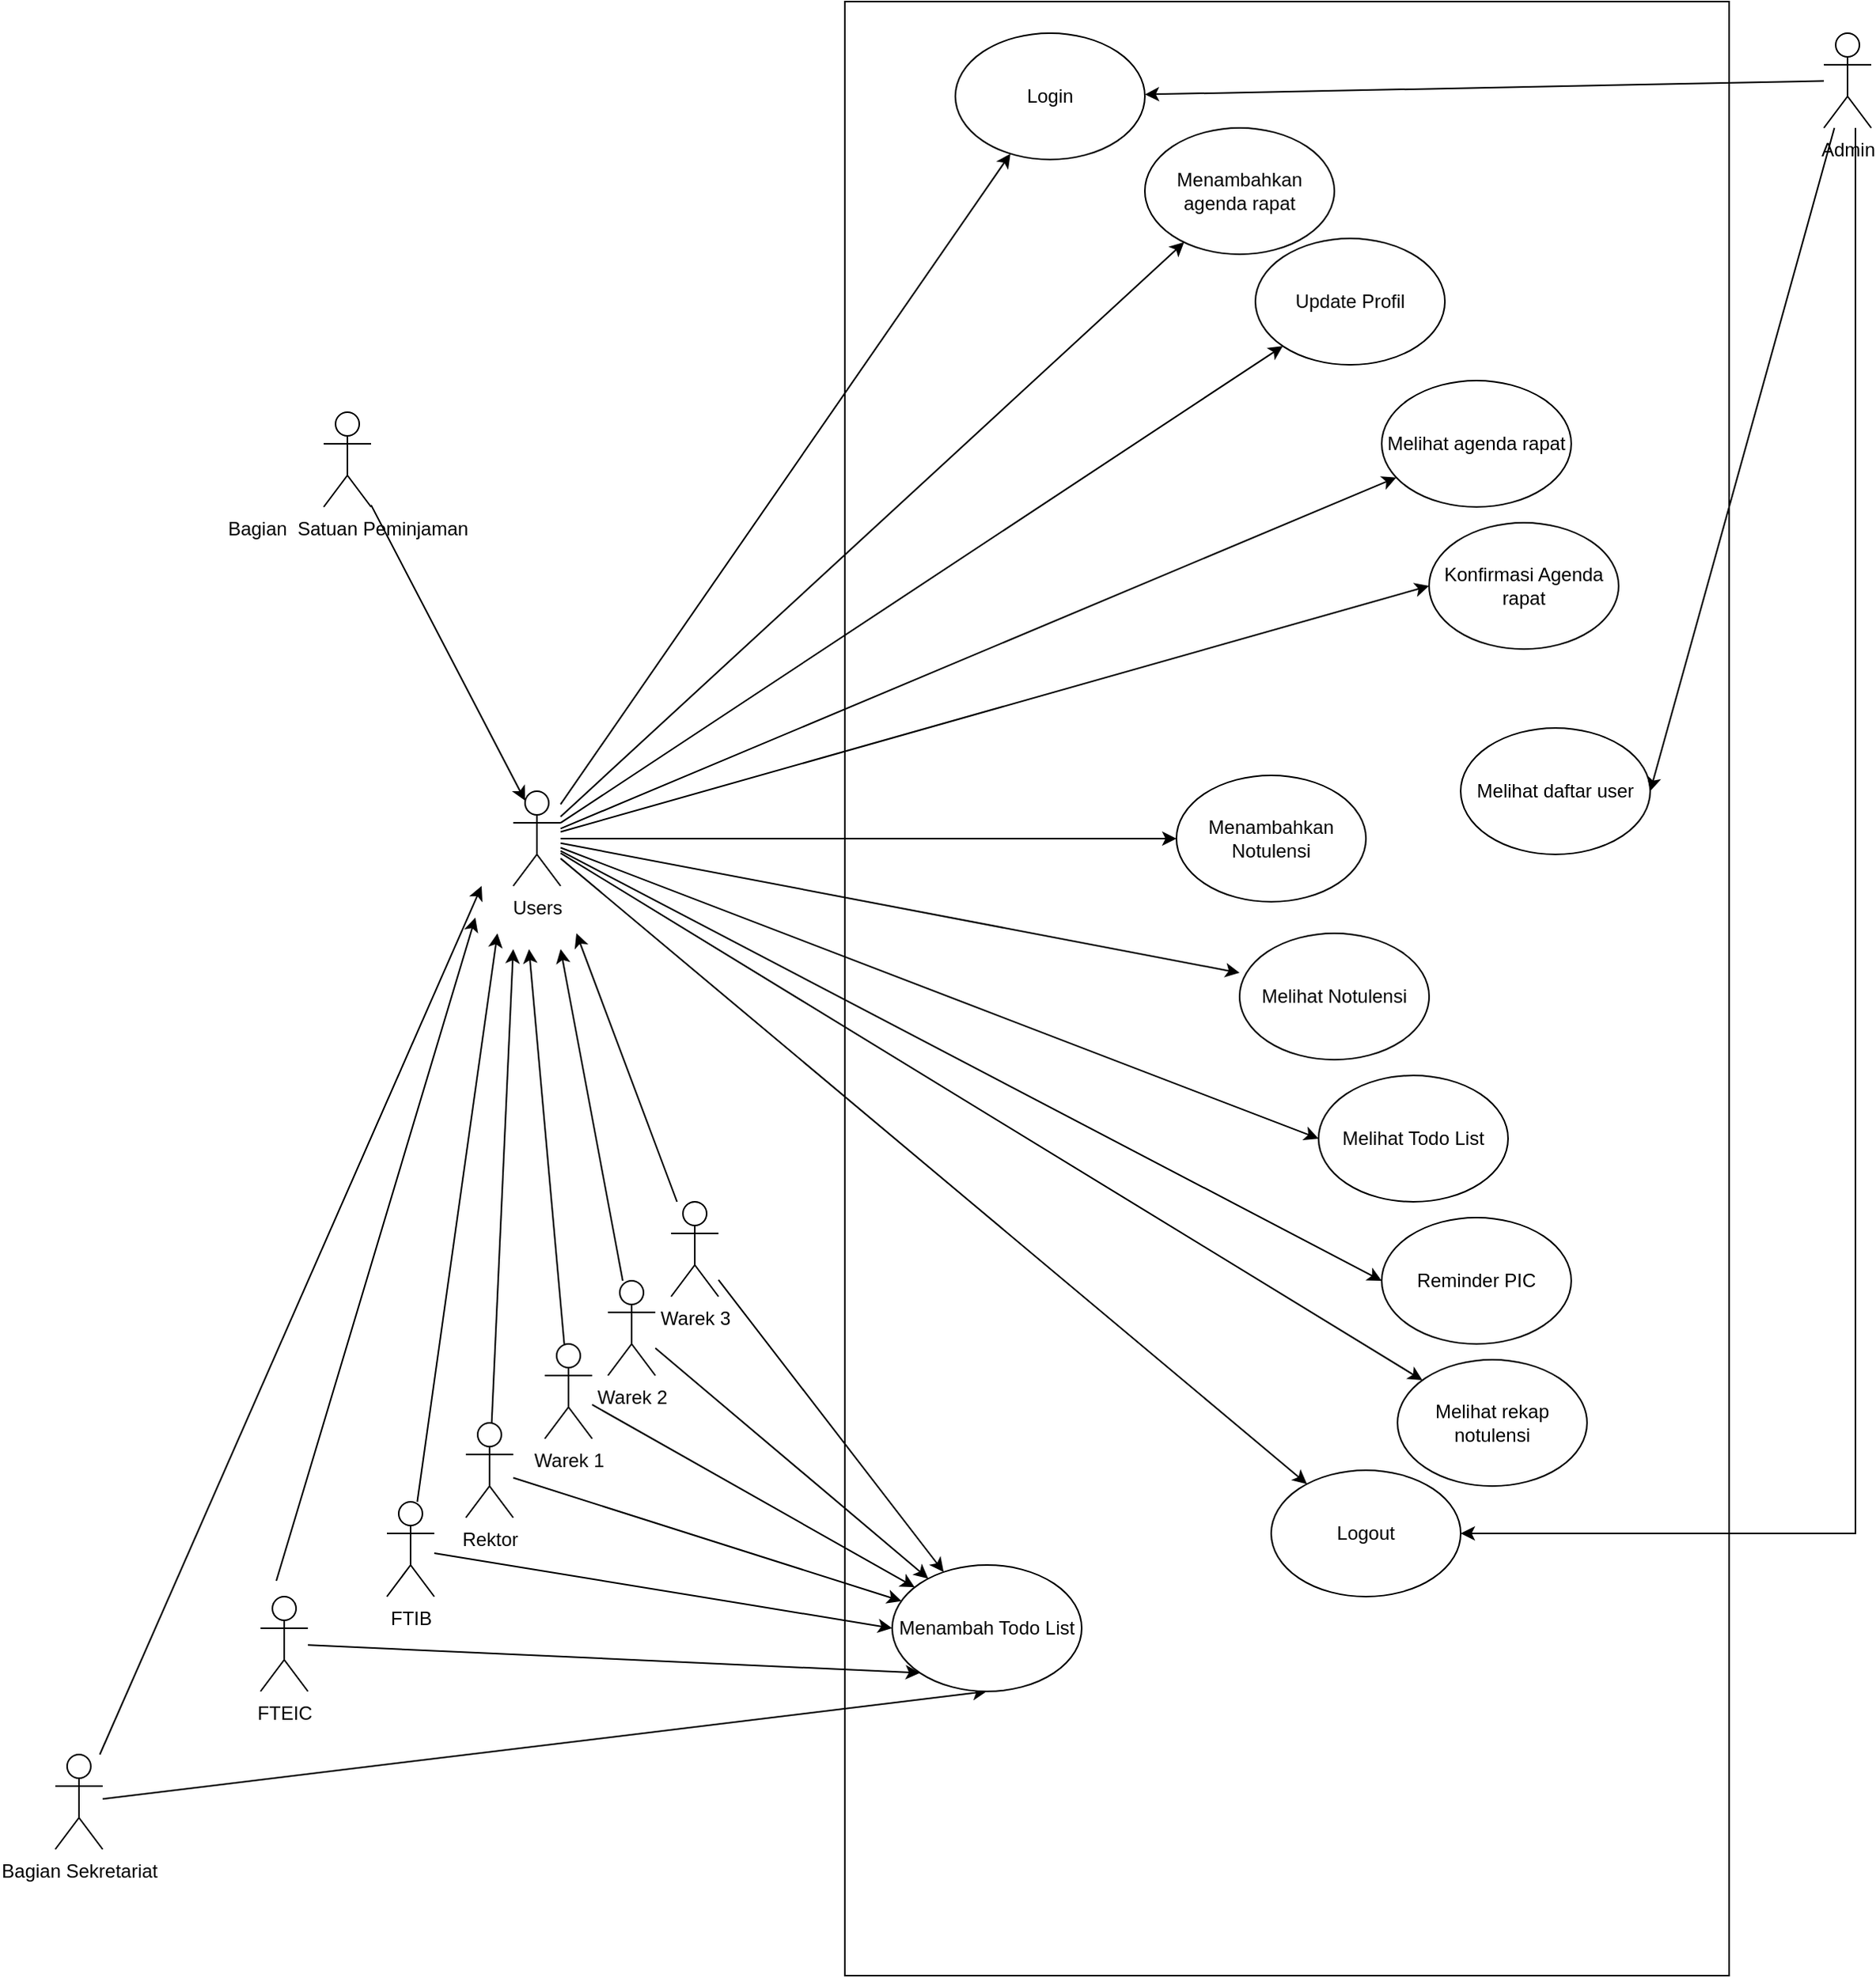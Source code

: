 <mxfile version="22.0.8" type="device">
  <diagram name="Page-1" id="9nZeldz87e0M9wveMzs3">
    <mxGraphModel dx="2800" dy="1038" grid="1" gridSize="10" guides="1" tooltips="1" connect="1" arrows="1" fold="1" page="1" pageScale="1" pageWidth="850" pageHeight="1100" math="0" shadow="0">
      <root>
        <mxCell id="0" />
        <mxCell id="1" parent="0" />
        <mxCell id="scDoQwq5GXPA-09EcK2k-1" value="" style="rounded=0;whiteSpace=wrap;html=1;" parent="1" vertex="1">
          <mxGeometry x="-170" y="350" width="560" height="1250" as="geometry" />
        </mxCell>
        <mxCell id="ce_ejZ8jaohH3ll0HjTY-7" value="Login" style="ellipse;whiteSpace=wrap;html=1;" parent="1" vertex="1">
          <mxGeometry x="-100" y="370" width="120" height="80" as="geometry" />
        </mxCell>
        <mxCell id="ce_ejZ8jaohH3ll0HjTY-9" value="Menambahkan Notulensi" style="ellipse;whiteSpace=wrap;html=1;" parent="1" vertex="1">
          <mxGeometry x="40" y="840" width="120" height="80" as="geometry" />
        </mxCell>
        <mxCell id="ce_ejZ8jaohH3ll0HjTY-10" value="Melihat Notulensi" style="ellipse;whiteSpace=wrap;html=1;" parent="1" vertex="1">
          <mxGeometry x="80" y="940" width="120" height="80" as="geometry" />
        </mxCell>
        <mxCell id="JuvQey7c6JlCK-vZz-XS-7" value="Update Profil" style="ellipse;whiteSpace=wrap;html=1;" parent="1" vertex="1">
          <mxGeometry x="90" y="500" width="120" height="80" as="geometry" />
        </mxCell>
        <mxCell id="JuvQey7c6JlCK-vZz-XS-13" value="Menambahkan agenda rapat" style="ellipse;whiteSpace=wrap;html=1;" parent="1" vertex="1">
          <mxGeometry x="20" y="430" width="120" height="80" as="geometry" />
        </mxCell>
        <mxCell id="JuvQey7c6JlCK-vZz-XS-17" value="Reminder PIC" style="ellipse;whiteSpace=wrap;html=1;" parent="1" vertex="1">
          <mxGeometry x="170" y="1120" width="120" height="80" as="geometry" />
        </mxCell>
        <mxCell id="JuvQey7c6JlCK-vZz-XS-20" value="Melihat rekap notulensi" style="ellipse;whiteSpace=wrap;html=1;" parent="1" vertex="1">
          <mxGeometry x="180" y="1210" width="120" height="80" as="geometry" />
        </mxCell>
        <mxCell id="JuvQey7c6JlCK-vZz-XS-24" value="Melihat agenda rapat" style="ellipse;whiteSpace=wrap;html=1;" parent="1" vertex="1">
          <mxGeometry x="170" y="590" width="120" height="80" as="geometry" />
        </mxCell>
        <mxCell id="JuvQey7c6JlCK-vZz-XS-28" value="Logout" style="ellipse;whiteSpace=wrap;html=1;" parent="1" vertex="1">
          <mxGeometry x="100" y="1280" width="120" height="80" as="geometry" />
        </mxCell>
        <mxCell id="JuvQey7c6JlCK-vZz-XS-37" value="Melihat daftar user" style="ellipse;whiteSpace=wrap;html=1;" parent="1" vertex="1">
          <mxGeometry x="220" y="810" width="120" height="80" as="geometry" />
        </mxCell>
        <mxCell id="PN5nL62eLD1PK5hKlgoe-25" style="rounded=0;orthogonalLoop=1;jettySize=auto;html=1;" edge="1" parent="1" source="9qGQsfOA8cIucqcMRPBK-1">
          <mxGeometry relative="1" as="geometry">
            <mxPoint x="-400" y="910" as="targetPoint" />
          </mxGeometry>
        </mxCell>
        <mxCell id="PN5nL62eLD1PK5hKlgoe-74" style="rounded=0;orthogonalLoop=1;jettySize=auto;html=1;entryX=0.5;entryY=1;entryDx=0;entryDy=0;" edge="1" parent="1" source="9qGQsfOA8cIucqcMRPBK-1" target="9qGQsfOA8cIucqcMRPBK-55">
          <mxGeometry relative="1" as="geometry" />
        </mxCell>
        <mxCell id="9qGQsfOA8cIucqcMRPBK-1" value="&lt;div&gt;Bagian Sekretariat&lt;/div&gt;" style="shape=umlActor;verticalLabelPosition=bottom;verticalAlign=top;html=1;outlineConnect=0;" parent="1" vertex="1">
          <mxGeometry x="-670" y="1460" width="30" height="60" as="geometry" />
        </mxCell>
        <mxCell id="9qGQsfOA8cIucqcMRPBK-8" value="Bagian&amp;nbsp; Satuan Peminjaman" style="shape=umlActor;verticalLabelPosition=bottom;verticalAlign=top;html=1;outlineConnect=0;" parent="1" vertex="1">
          <mxGeometry x="-500" y="610" width="30" height="60" as="geometry" />
        </mxCell>
        <mxCell id="9qGQsfOA8cIucqcMRPBK-11" value="Konfirmasi Agenda rapat" style="ellipse;whiteSpace=wrap;html=1;" parent="1" vertex="1">
          <mxGeometry x="200" y="680" width="120" height="80" as="geometry" />
        </mxCell>
        <mxCell id="9qGQsfOA8cIucqcMRPBK-55" value="Menambah Todo List" style="ellipse;whiteSpace=wrap;html=1;" parent="1" vertex="1">
          <mxGeometry x="-140" y="1340" width="120" height="80" as="geometry" />
        </mxCell>
        <mxCell id="9qGQsfOA8cIucqcMRPBK-57" value="Melihat Todo List" style="ellipse;whiteSpace=wrap;html=1;" parent="1" vertex="1">
          <mxGeometry x="130" y="1030" width="120" height="80" as="geometry" />
        </mxCell>
        <mxCell id="PN5nL62eLD1PK5hKlgoe-55" style="rounded=0;orthogonalLoop=1;jettySize=auto;html=1;" edge="1" parent="1" source="PN5nL62eLD1PK5hKlgoe-1">
          <mxGeometry relative="1" as="geometry">
            <mxPoint x="-380" y="950" as="targetPoint" />
          </mxGeometry>
        </mxCell>
        <mxCell id="PN5nL62eLD1PK5hKlgoe-70" style="rounded=0;orthogonalLoop=1;jettySize=auto;html=1;" edge="1" parent="1" source="PN5nL62eLD1PK5hKlgoe-1" target="9qGQsfOA8cIucqcMRPBK-55">
          <mxGeometry relative="1" as="geometry" />
        </mxCell>
        <mxCell id="PN5nL62eLD1PK5hKlgoe-1" value="Rektor" style="shape=umlActor;verticalLabelPosition=bottom;verticalAlign=top;html=1;outlineConnect=0;" vertex="1" parent="1">
          <mxGeometry x="-410" y="1250" width="30" height="60" as="geometry" />
        </mxCell>
        <mxCell id="PN5nL62eLD1PK5hKlgoe-43" style="rounded=0;orthogonalLoop=1;jettySize=auto;html=1;" edge="1" parent="1" source="PN5nL62eLD1PK5hKlgoe-2">
          <mxGeometry relative="1" as="geometry">
            <mxPoint x="-350" y="950" as="targetPoint" />
          </mxGeometry>
        </mxCell>
        <mxCell id="PN5nL62eLD1PK5hKlgoe-68" style="rounded=0;orthogonalLoop=1;jettySize=auto;html=1;" edge="1" parent="1" source="PN5nL62eLD1PK5hKlgoe-2" target="9qGQsfOA8cIucqcMRPBK-55">
          <mxGeometry relative="1" as="geometry" />
        </mxCell>
        <mxCell id="PN5nL62eLD1PK5hKlgoe-2" value="Warek 2" style="shape=umlActor;verticalLabelPosition=bottom;verticalAlign=top;html=1;outlineConnect=0;" vertex="1" parent="1">
          <mxGeometry x="-320" y="1160" width="30" height="60" as="geometry" />
        </mxCell>
        <mxCell id="PN5nL62eLD1PK5hKlgoe-61" style="rounded=0;orthogonalLoop=1;jettySize=auto;html=1;" edge="1" parent="1" source="PN5nL62eLD1PK5hKlgoe-3">
          <mxGeometry relative="1" as="geometry">
            <mxPoint x="-370" y="950" as="targetPoint" />
          </mxGeometry>
        </mxCell>
        <mxCell id="PN5nL62eLD1PK5hKlgoe-69" style="rounded=0;orthogonalLoop=1;jettySize=auto;html=1;" edge="1" parent="1" source="PN5nL62eLD1PK5hKlgoe-3" target="9qGQsfOA8cIucqcMRPBK-55">
          <mxGeometry relative="1" as="geometry" />
        </mxCell>
        <mxCell id="PN5nL62eLD1PK5hKlgoe-3" value="Warek 1" style="shape=umlActor;verticalLabelPosition=bottom;verticalAlign=top;html=1;outlineConnect=0;" vertex="1" parent="1">
          <mxGeometry x="-360" y="1200" width="30" height="60" as="geometry" />
        </mxCell>
        <mxCell id="PN5nL62eLD1PK5hKlgoe-27" style="rounded=0;orthogonalLoop=1;jettySize=auto;html=1;" edge="1" parent="1" source="PN5nL62eLD1PK5hKlgoe-5">
          <mxGeometry relative="1" as="geometry">
            <mxPoint x="-340" y="940" as="targetPoint" />
          </mxGeometry>
        </mxCell>
        <mxCell id="PN5nL62eLD1PK5hKlgoe-52" style="rounded=0;orthogonalLoop=1;jettySize=auto;html=1;" edge="1" parent="1" source="PN5nL62eLD1PK5hKlgoe-5" target="9qGQsfOA8cIucqcMRPBK-55">
          <mxGeometry relative="1" as="geometry" />
        </mxCell>
        <mxCell id="PN5nL62eLD1PK5hKlgoe-5" value="Warek 3" style="shape=umlActor;verticalLabelPosition=bottom;verticalAlign=top;html=1;outlineConnect=0;" vertex="1" parent="1">
          <mxGeometry x="-280" y="1110" width="30" height="60" as="geometry" />
        </mxCell>
        <mxCell id="PN5nL62eLD1PK5hKlgoe-26" style="rounded=0;orthogonalLoop=1;jettySize=auto;html=1;" edge="1" parent="1">
          <mxGeometry relative="1" as="geometry">
            <mxPoint x="-530.0" y="1350" as="sourcePoint" />
            <mxPoint x="-404" y="930" as="targetPoint" />
          </mxGeometry>
        </mxCell>
        <mxCell id="PN5nL62eLD1PK5hKlgoe-72" style="rounded=0;orthogonalLoop=1;jettySize=auto;html=1;entryX=0;entryY=1;entryDx=0;entryDy=0;" edge="1" parent="1" source="PN5nL62eLD1PK5hKlgoe-17" target="9qGQsfOA8cIucqcMRPBK-55">
          <mxGeometry relative="1" as="geometry" />
        </mxCell>
        <mxCell id="PN5nL62eLD1PK5hKlgoe-17" value="FTEIC" style="shape=umlActor;verticalLabelPosition=bottom;verticalAlign=top;html=1;outlineConnect=0;" vertex="1" parent="1">
          <mxGeometry x="-540" y="1360" width="30" height="60" as="geometry" />
        </mxCell>
        <mxCell id="PN5nL62eLD1PK5hKlgoe-33" style="rounded=0;orthogonalLoop=1;jettySize=auto;html=1;entryX=1;entryY=0.5;entryDx=0;entryDy=0;" edge="1" parent="1" source="PN5nL62eLD1PK5hKlgoe-21" target="JuvQey7c6JlCK-vZz-XS-37">
          <mxGeometry relative="1" as="geometry" />
        </mxCell>
        <mxCell id="PN5nL62eLD1PK5hKlgoe-50" style="rounded=0;orthogonalLoop=1;jettySize=auto;html=1;" edge="1" parent="1" source="PN5nL62eLD1PK5hKlgoe-21" target="ce_ejZ8jaohH3ll0HjTY-7">
          <mxGeometry relative="1" as="geometry" />
        </mxCell>
        <mxCell id="PN5nL62eLD1PK5hKlgoe-67" style="edgeStyle=orthogonalEdgeStyle;rounded=0;orthogonalLoop=1;jettySize=auto;html=1;" edge="1" parent="1" source="PN5nL62eLD1PK5hKlgoe-21" target="JuvQey7c6JlCK-vZz-XS-28">
          <mxGeometry relative="1" as="geometry">
            <Array as="points">
              <mxPoint x="470" y="1320" />
            </Array>
          </mxGeometry>
        </mxCell>
        <mxCell id="PN5nL62eLD1PK5hKlgoe-21" value="&lt;div&gt;Admin&lt;/div&gt;" style="shape=umlActor;verticalLabelPosition=bottom;verticalAlign=top;html=1;outlineConnect=0;" vertex="1" parent="1">
          <mxGeometry x="450" y="370" width="30" height="60" as="geometry" />
        </mxCell>
        <mxCell id="PN5nL62eLD1PK5hKlgoe-34" style="rounded=0;orthogonalLoop=1;jettySize=auto;html=1;" edge="1" parent="1" source="PN5nL62eLD1PK5hKlgoe-24" target="ce_ejZ8jaohH3ll0HjTY-7">
          <mxGeometry relative="1" as="geometry" />
        </mxCell>
        <mxCell id="PN5nL62eLD1PK5hKlgoe-35" style="rounded=0;orthogonalLoop=1;jettySize=auto;html=1;" edge="1" parent="1" source="PN5nL62eLD1PK5hKlgoe-24" target="JuvQey7c6JlCK-vZz-XS-13">
          <mxGeometry relative="1" as="geometry" />
        </mxCell>
        <mxCell id="PN5nL62eLD1PK5hKlgoe-36" style="rounded=0;orthogonalLoop=1;jettySize=auto;html=1;" edge="1" parent="1" source="PN5nL62eLD1PK5hKlgoe-24" target="JuvQey7c6JlCK-vZz-XS-7">
          <mxGeometry relative="1" as="geometry" />
        </mxCell>
        <mxCell id="PN5nL62eLD1PK5hKlgoe-37" style="rounded=0;orthogonalLoop=1;jettySize=auto;html=1;" edge="1" parent="1" source="PN5nL62eLD1PK5hKlgoe-24" target="JuvQey7c6JlCK-vZz-XS-24">
          <mxGeometry relative="1" as="geometry" />
        </mxCell>
        <mxCell id="PN5nL62eLD1PK5hKlgoe-38" style="rounded=0;orthogonalLoop=1;jettySize=auto;html=1;entryX=0;entryY=0.5;entryDx=0;entryDy=0;" edge="1" parent="1" source="PN5nL62eLD1PK5hKlgoe-24" target="9qGQsfOA8cIucqcMRPBK-11">
          <mxGeometry relative="1" as="geometry" />
        </mxCell>
        <mxCell id="PN5nL62eLD1PK5hKlgoe-39" style="edgeStyle=orthogonalEdgeStyle;rounded=0;orthogonalLoop=1;jettySize=auto;html=1;entryX=0;entryY=0.5;entryDx=0;entryDy=0;" edge="1" parent="1" source="PN5nL62eLD1PK5hKlgoe-24" target="ce_ejZ8jaohH3ll0HjTY-9">
          <mxGeometry relative="1" as="geometry" />
        </mxCell>
        <mxCell id="PN5nL62eLD1PK5hKlgoe-63" style="rounded=0;orthogonalLoop=1;jettySize=auto;html=1;entryX=0;entryY=0.5;entryDx=0;entryDy=0;" edge="1" parent="1" source="PN5nL62eLD1PK5hKlgoe-24" target="9qGQsfOA8cIucqcMRPBK-57">
          <mxGeometry relative="1" as="geometry" />
        </mxCell>
        <mxCell id="PN5nL62eLD1PK5hKlgoe-64" style="rounded=0;orthogonalLoop=1;jettySize=auto;html=1;entryX=0;entryY=0.5;entryDx=0;entryDy=0;" edge="1" parent="1" source="PN5nL62eLD1PK5hKlgoe-24" target="JuvQey7c6JlCK-vZz-XS-17">
          <mxGeometry relative="1" as="geometry" />
        </mxCell>
        <mxCell id="PN5nL62eLD1PK5hKlgoe-65" style="rounded=0;orthogonalLoop=1;jettySize=auto;html=1;" edge="1" parent="1" source="PN5nL62eLD1PK5hKlgoe-24" target="JuvQey7c6JlCK-vZz-XS-20">
          <mxGeometry relative="1" as="geometry" />
        </mxCell>
        <mxCell id="PN5nL62eLD1PK5hKlgoe-66" style="rounded=0;orthogonalLoop=1;jettySize=auto;html=1;" edge="1" parent="1" source="PN5nL62eLD1PK5hKlgoe-24" target="JuvQey7c6JlCK-vZz-XS-28">
          <mxGeometry relative="1" as="geometry" />
        </mxCell>
        <mxCell id="PN5nL62eLD1PK5hKlgoe-24" value="Users" style="shape=umlActor;verticalLabelPosition=bottom;verticalAlign=top;html=1;outlineConnect=0;" vertex="1" parent="1">
          <mxGeometry x="-380" y="850" width="30" height="60" as="geometry" />
        </mxCell>
        <mxCell id="PN5nL62eLD1PK5hKlgoe-40" style="rounded=0;orthogonalLoop=1;jettySize=auto;html=1;entryX=0;entryY=0.313;entryDx=0;entryDy=0;entryPerimeter=0;" edge="1" parent="1" source="PN5nL62eLD1PK5hKlgoe-24" target="ce_ejZ8jaohH3ll0HjTY-10">
          <mxGeometry relative="1" as="geometry" />
        </mxCell>
        <mxCell id="PN5nL62eLD1PK5hKlgoe-57" style="rounded=0;orthogonalLoop=1;jettySize=auto;html=1;" edge="1" parent="1" source="PN5nL62eLD1PK5hKlgoe-44">
          <mxGeometry relative="1" as="geometry">
            <mxPoint x="-390" y="940" as="targetPoint" />
          </mxGeometry>
        </mxCell>
        <mxCell id="PN5nL62eLD1PK5hKlgoe-71" style="rounded=0;orthogonalLoop=1;jettySize=auto;html=1;entryX=0;entryY=0.5;entryDx=0;entryDy=0;" edge="1" parent="1" source="PN5nL62eLD1PK5hKlgoe-44" target="9qGQsfOA8cIucqcMRPBK-55">
          <mxGeometry relative="1" as="geometry" />
        </mxCell>
        <mxCell id="PN5nL62eLD1PK5hKlgoe-44" value="FTIB" style="shape=umlActor;verticalLabelPosition=bottom;verticalAlign=top;html=1;outlineConnect=0;" vertex="1" parent="1">
          <mxGeometry x="-460" y="1300" width="30" height="60" as="geometry" />
        </mxCell>
        <mxCell id="PN5nL62eLD1PK5hKlgoe-58" style="rounded=0;orthogonalLoop=1;jettySize=auto;html=1;entryX=0.25;entryY=0.1;entryDx=0;entryDy=0;entryPerimeter=0;" edge="1" parent="1" source="9qGQsfOA8cIucqcMRPBK-8" target="PN5nL62eLD1PK5hKlgoe-24">
          <mxGeometry relative="1" as="geometry" />
        </mxCell>
      </root>
    </mxGraphModel>
  </diagram>
</mxfile>
